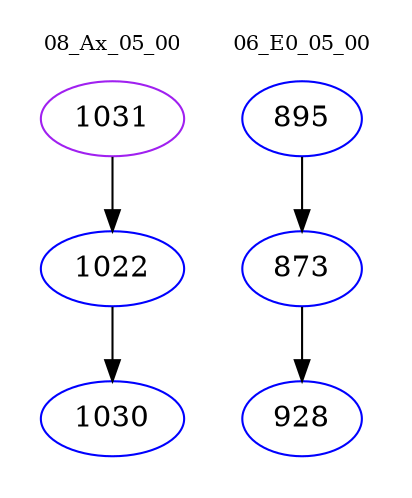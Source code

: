 digraph{
subgraph cluster_0 {
color = white
label = "08_Ax_05_00";
fontsize=10;
T0_1031 [label="1031", color="purple"]
T0_1031 -> T0_1022 [color="black"]
T0_1022 [label="1022", color="blue"]
T0_1022 -> T0_1030 [color="black"]
T0_1030 [label="1030", color="blue"]
}
subgraph cluster_1 {
color = white
label = "06_E0_05_00";
fontsize=10;
T1_895 [label="895", color="blue"]
T1_895 -> T1_873 [color="black"]
T1_873 [label="873", color="blue"]
T1_873 -> T1_928 [color="black"]
T1_928 [label="928", color="blue"]
}
}

